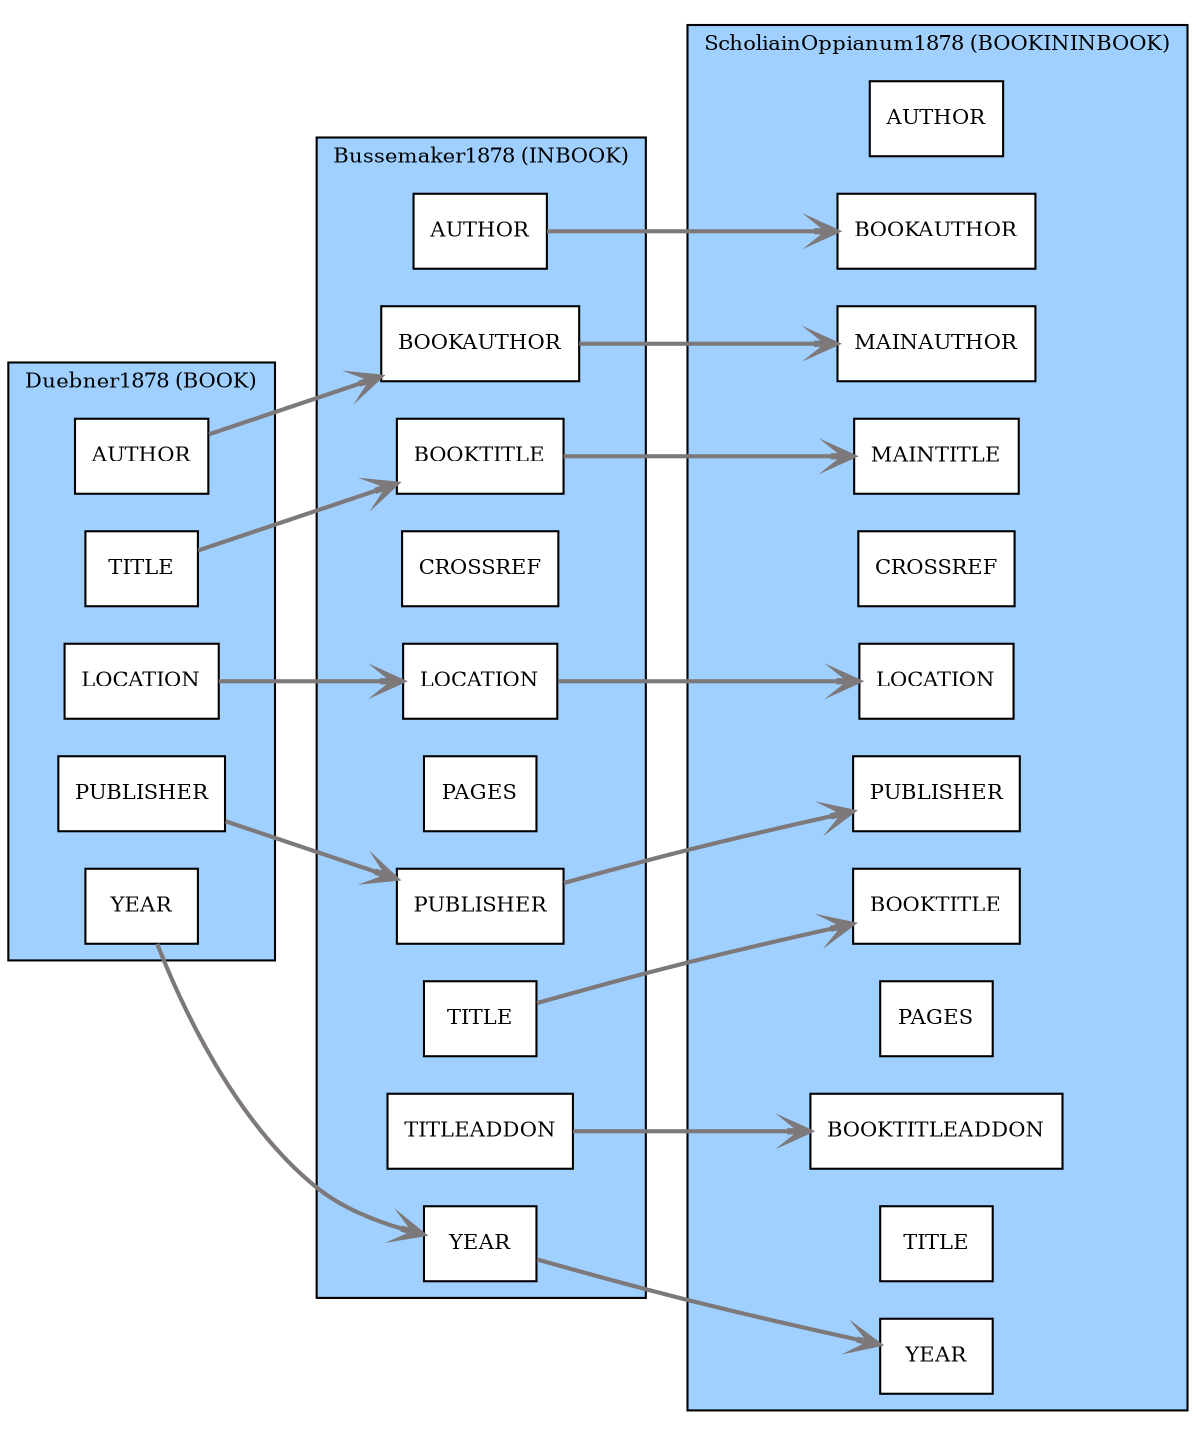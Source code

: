 digraph Biberdata {
  compound = true;
  edge [ arrowhead=open ];
  graph [ style=filled, rankdir=LR ];
  node [
    fontsize=10,
    fillcolor=white,
    style=filled,
    shape=box ];

  subgraph "cluster_section0/Bussemaker1878" {
    fontsize="10";
    label="Bussemaker1878 (INBOOK)";
    tooltip="Bussemaker1878 (INBOOK)";
    fillcolor="#a0d0ff";

    "section0/Bussemaker1878/author" [ label="AUTHOR" ]
    "section0/Bussemaker1878/bookauthor" [ label="BOOKAUTHOR" ]
    "section0/Bussemaker1878/booktitle" [ label="BOOKTITLE" ]
    "section0/Bussemaker1878/crossref" [ label="CROSSREF" ]
    "section0/Bussemaker1878/location" [ label="LOCATION" ]
    "section0/Bussemaker1878/pages" [ label="PAGES" ]
    "section0/Bussemaker1878/publisher" [ label="PUBLISHER" ]
    "section0/Bussemaker1878/title" [ label="TITLE" ]
    "section0/Bussemaker1878/titleaddon" [ label="TITLEADDON" ]
    "section0/Bussemaker1878/year" [ label="YEAR" ]
  }

  subgraph "cluster_section0/Duebner1878" {
    fontsize="10";
    label="Duebner1878 (BOOK)";
    tooltip="Duebner1878 (BOOK)";
    fillcolor="#a0d0ff";

    "section0/Duebner1878/author" [ label="AUTHOR" ]
    "section0/Duebner1878/location" [ label="LOCATION" ]
    "section0/Duebner1878/publisher" [ label="PUBLISHER" ]
    "section0/Duebner1878/title" [ label="TITLE" ]
    "section0/Duebner1878/year" [ label="YEAR" ]
  }

  subgraph "cluster_section0/ScholiainOppianum1878" {
    fontsize="10";
    label="ScholiainOppianum1878 (BOOKININBOOK)";
    tooltip="ScholiainOppianum1878 (BOOKININBOOK)";
    fillcolor="#a0d0ff";

    "section0/ScholiainOppianum1878/author" [ label="AUTHOR" ]
    "section0/ScholiainOppianum1878/bookauthor" [ label="BOOKAUTHOR" ]
    "section0/ScholiainOppianum1878/booktitle" [ label="BOOKTITLE" ]
    "section0/ScholiainOppianum1878/booktitleaddon" [ label="BOOKTITLEADDON" ]
    "section0/ScholiainOppianum1878/crossref" [ label="CROSSREF" ]
    "section0/ScholiainOppianum1878/location" [ label="LOCATION" ]
    "section0/ScholiainOppianum1878/mainauthor" [ label="MAINAUTHOR" ]
    "section0/ScholiainOppianum1878/maintitle" [ label="MAINTITLE" ]
    "section0/ScholiainOppianum1878/pages" [ label="PAGES" ]
    "section0/ScholiainOppianum1878/publisher" [ label="PUBLISHER" ]
    "section0/ScholiainOppianum1878/title" [ label="TITLE" ]
    "section0/ScholiainOppianum1878/year" [ label="YEAR" ]
  }



  "section0/Bussemaker1878/author" -> "section0/ScholiainOppianum1878/bookauthor" [ penwidth="2.0", color="#7d7879", tooltip="ScholiainOppianum1878/BOOKAUTHOR inherited via CROSSREF from Bussemaker1878/AUTHOR" ]
  "section0/Bussemaker1878/bookauthor" -> "section0/ScholiainOppianum1878/mainauthor" [ penwidth="2.0", color="#7d7879", tooltip="ScholiainOppianum1878/MAINAUTHOR inherited via CROSSREF from Bussemaker1878/BOOKAUTHOR" ]
  "section0/Bussemaker1878/booktitle" -> "section0/ScholiainOppianum1878/maintitle" [ penwidth="2.0", color="#7d7879", tooltip="ScholiainOppianum1878/MAINTITLE inherited via CROSSREF from Bussemaker1878/BOOKTITLE" ]
  "section0/Bussemaker1878/location" -> "section0/ScholiainOppianum1878/location" [ penwidth="2.0", color="#7d7879", tooltip="ScholiainOppianum1878/LOCATION inherited via CROSSREF from Bussemaker1878/LOCATION" ]
  "section0/Bussemaker1878/publisher" -> "section0/ScholiainOppianum1878/publisher" [ penwidth="2.0", color="#7d7879", tooltip="ScholiainOppianum1878/PUBLISHER inherited via CROSSREF from Bussemaker1878/PUBLISHER" ]
  "section0/Bussemaker1878/title" -> "section0/ScholiainOppianum1878/booktitle" [ penwidth="2.0", color="#7d7879", tooltip="ScholiainOppianum1878/BOOKTITLE inherited via CROSSREF from Bussemaker1878/TITLE" ]
  "section0/Bussemaker1878/titleaddon" -> "section0/ScholiainOppianum1878/booktitleaddon" [ penwidth="2.0", color="#7d7879", tooltip="ScholiainOppianum1878/BOOKTITLEADDON inherited via CROSSREF from Bussemaker1878/TITLEADDON" ]
  "section0/Bussemaker1878/year" -> "section0/ScholiainOppianum1878/year" [ penwidth="2.0", color="#7d7879", tooltip="ScholiainOppianum1878/YEAR inherited via CROSSREF from Bussemaker1878/YEAR" ]
  "section0/Duebner1878/author" -> "section0/Bussemaker1878/bookauthor" [ penwidth="2.0", color="#7d7879", tooltip="Bussemaker1878/BOOKAUTHOR inherited via CROSSREF from Duebner1878/AUTHOR" ]
  "section0/Duebner1878/location" -> "section0/Bussemaker1878/location" [ penwidth="2.0", color="#7d7879", tooltip="Bussemaker1878/LOCATION inherited via CROSSREF from Duebner1878/LOCATION" ]
  "section0/Duebner1878/publisher" -> "section0/Bussemaker1878/publisher" [ penwidth="2.0", color="#7d7879", tooltip="Bussemaker1878/PUBLISHER inherited via CROSSREF from Duebner1878/PUBLISHER" ]
  "section0/Duebner1878/title" -> "section0/Bussemaker1878/booktitle" [ penwidth="2.0", color="#7d7879", tooltip="Bussemaker1878/BOOKTITLE inherited via CROSSREF from Duebner1878/TITLE" ]
  "section0/Duebner1878/year" -> "section0/Bussemaker1878/year" [ penwidth="2.0", color="#7d7879", tooltip="Bussemaker1878/YEAR inherited via CROSSREF from Duebner1878/YEAR" ]

}
